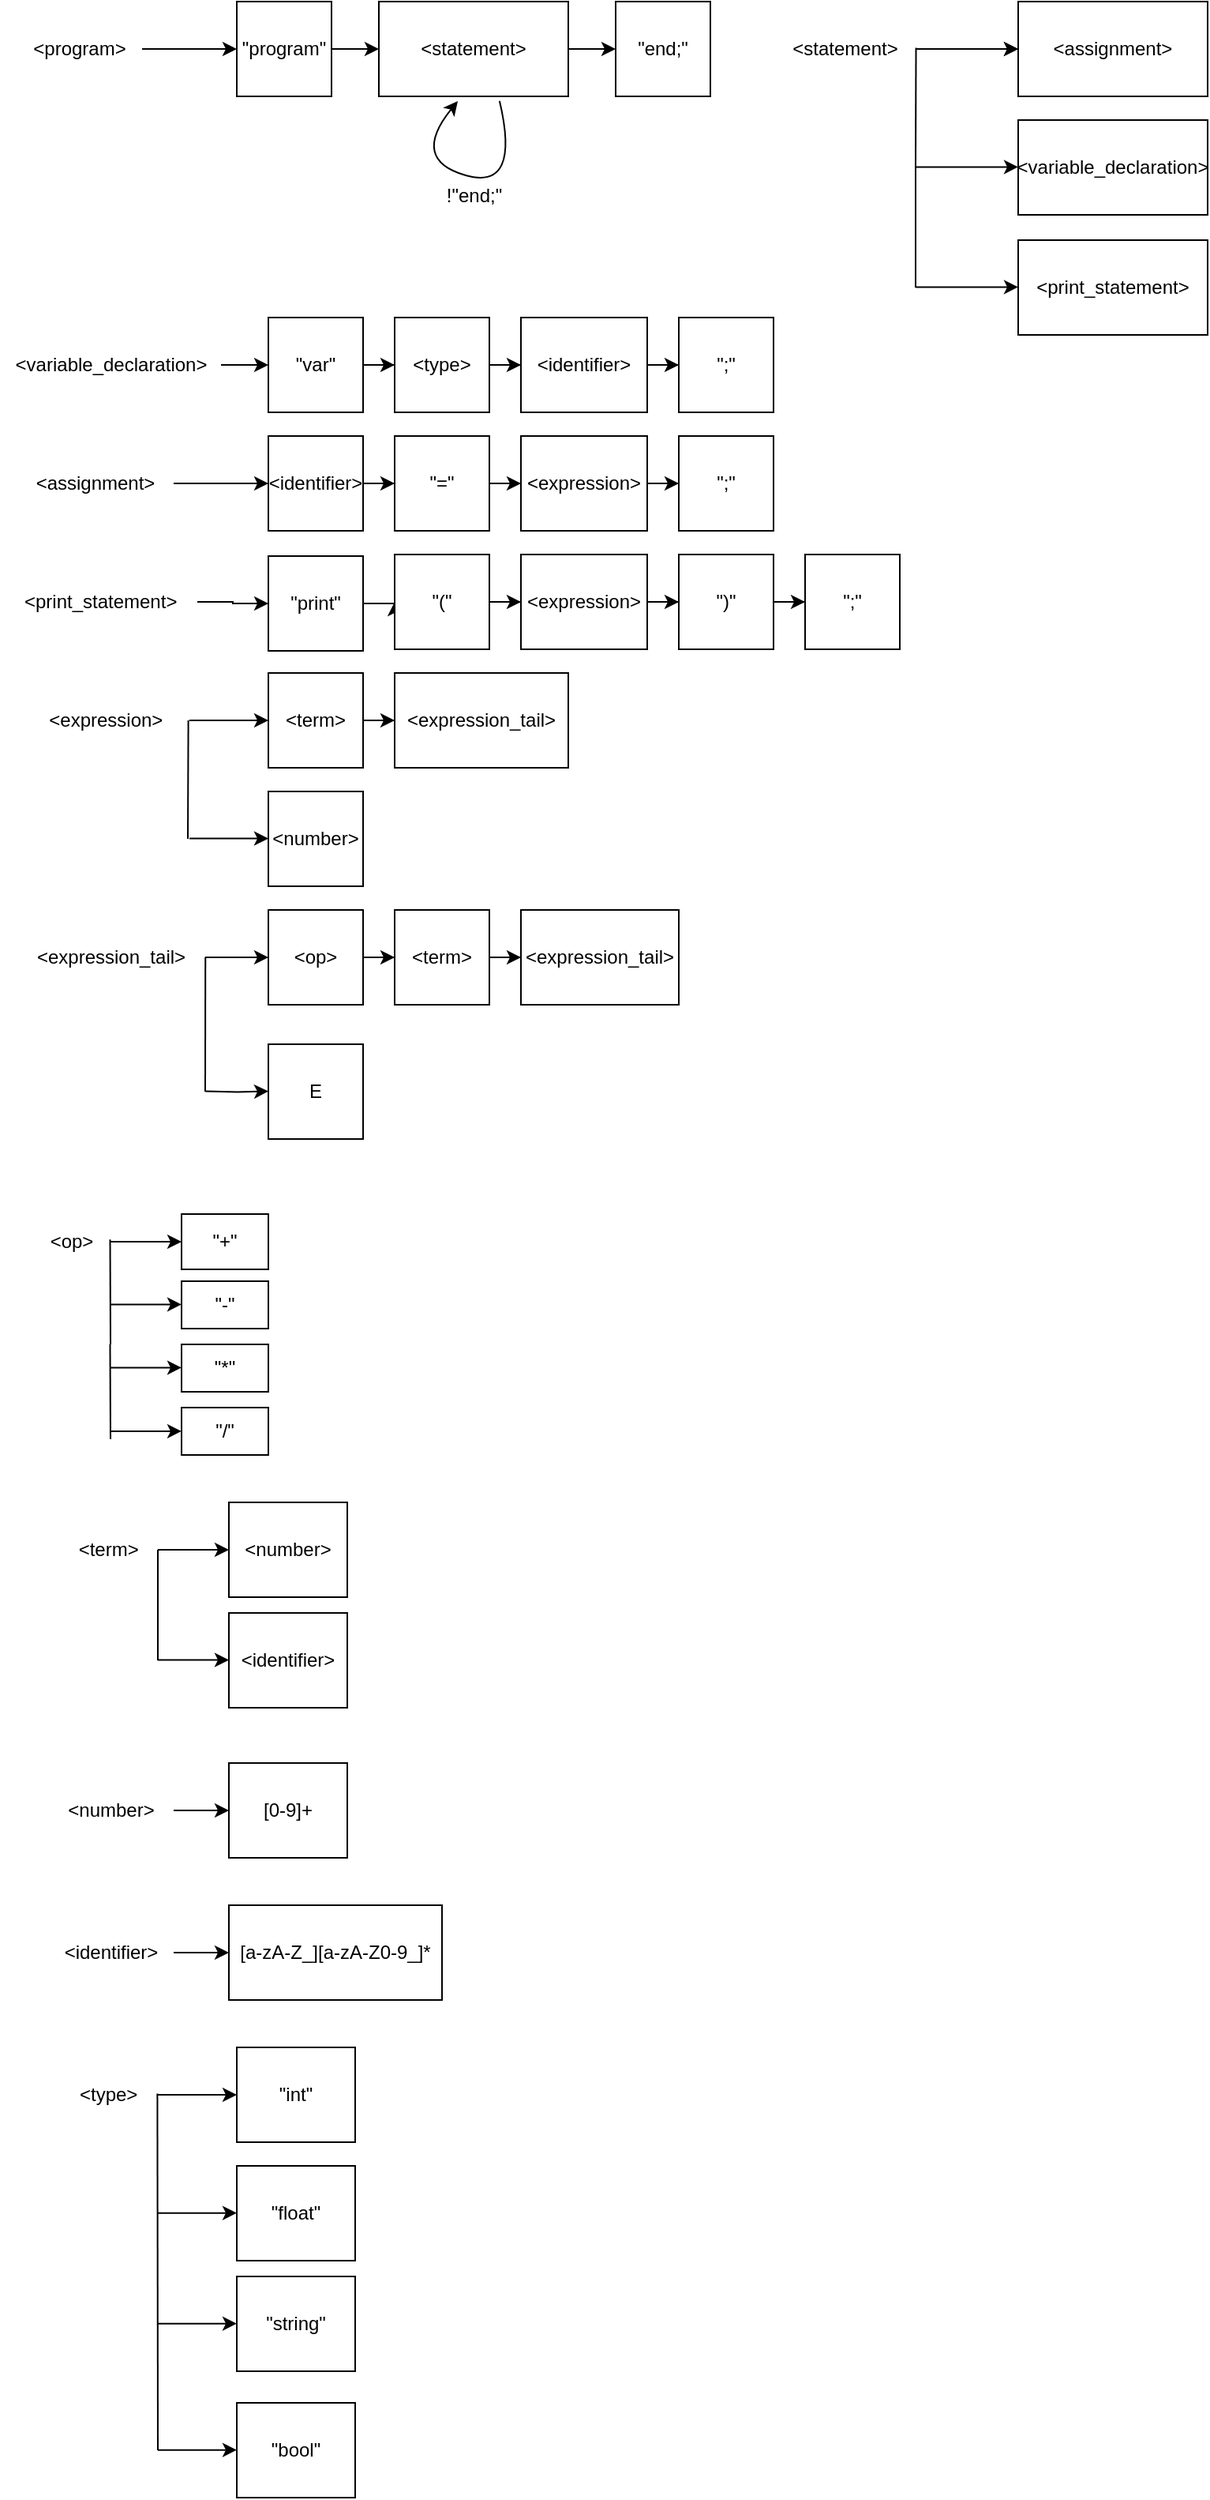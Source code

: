 <mxfile version="22.0.3" type="device">
  <diagram name="Page-1" id="C3P9w4WGBIDJ-o42MPhu">
    <mxGraphModel dx="538" dy="476" grid="1" gridSize="10" guides="1" tooltips="1" connect="1" arrows="1" fold="1" page="1" pageScale="1" pageWidth="850" pageHeight="1100" background="none" math="0" shadow="0">
      <root>
        <mxCell id="0" />
        <mxCell id="1" parent="0" />
        <mxCell id="cfODnZbU5t7s5hd3BN99-121" value="" style="edgeStyle=orthogonalEdgeStyle;rounded=0;orthogonalLoop=1;jettySize=auto;html=1;" parent="1" source="cfODnZbU5t7s5hd3BN99-122" target="cfODnZbU5t7s5hd3BN99-124" edge="1">
          <mxGeometry relative="1" as="geometry" />
        </mxCell>
        <mxCell id="cfODnZbU5t7s5hd3BN99-122" value="&amp;lt;program&amp;gt;" style="text;html=1;align=center;verticalAlign=middle;resizable=0;points=[];autosize=1;strokeColor=none;fillColor=none;" parent="1" vertex="1">
          <mxGeometry x="20" y="25" width="80" height="30" as="geometry" />
        </mxCell>
        <mxCell id="cfODnZbU5t7s5hd3BN99-123" value="" style="edgeStyle=orthogonalEdgeStyle;rounded=0;orthogonalLoop=1;jettySize=auto;html=1;" parent="1" source="cfODnZbU5t7s5hd3BN99-124" target="cfODnZbU5t7s5hd3BN99-126" edge="1">
          <mxGeometry relative="1" as="geometry" />
        </mxCell>
        <mxCell id="cfODnZbU5t7s5hd3BN99-124" value="&quot;program&quot;" style="whiteSpace=wrap;html=1;" parent="1" vertex="1">
          <mxGeometry x="160" y="10" width="60" height="60" as="geometry" />
        </mxCell>
        <mxCell id="cfODnZbU5t7s5hd3BN99-125" value="" style="edgeStyle=orthogonalEdgeStyle;rounded=0;orthogonalLoop=1;jettySize=auto;html=1;" parent="1" source="cfODnZbU5t7s5hd3BN99-126" target="cfODnZbU5t7s5hd3BN99-127" edge="1">
          <mxGeometry relative="1" as="geometry" />
        </mxCell>
        <mxCell id="cfODnZbU5t7s5hd3BN99-126" value="&amp;lt;statement&amp;gt;" style="whiteSpace=wrap;html=1;" parent="1" vertex="1">
          <mxGeometry x="250" y="10" width="120" height="60" as="geometry" />
        </mxCell>
        <mxCell id="cfODnZbU5t7s5hd3BN99-127" value="&quot;end;&quot;" style="whiteSpace=wrap;html=1;" parent="1" vertex="1">
          <mxGeometry x="400" y="10" width="60" height="60" as="geometry" />
        </mxCell>
        <mxCell id="cfODnZbU5t7s5hd3BN99-128" value="" style="edgeStyle=orthogonalEdgeStyle;rounded=0;orthogonalLoop=1;jettySize=auto;html=1;" parent="1" source="cfODnZbU5t7s5hd3BN99-130" target="cfODnZbU5t7s5hd3BN99-131" edge="1">
          <mxGeometry relative="1" as="geometry" />
        </mxCell>
        <mxCell id="cfODnZbU5t7s5hd3BN99-129" value="" style="edgeStyle=orthogonalEdgeStyle;rounded=0;orthogonalLoop=1;jettySize=auto;html=1;" parent="1" source="cfODnZbU5t7s5hd3BN99-130" target="cfODnZbU5t7s5hd3BN99-131" edge="1">
          <mxGeometry relative="1" as="geometry" />
        </mxCell>
        <mxCell id="cfODnZbU5t7s5hd3BN99-130" value="&amp;lt;statement&amp;gt;" style="text;html=1;align=center;verticalAlign=middle;resizable=0;points=[];autosize=1;strokeColor=none;fillColor=none;" parent="1" vertex="1">
          <mxGeometry x="500" y="25" width="90" height="30" as="geometry" />
        </mxCell>
        <mxCell id="cfODnZbU5t7s5hd3BN99-131" value="&amp;lt;assignment&amp;gt;" style="whiteSpace=wrap;html=1;" parent="1" vertex="1">
          <mxGeometry x="655" y="10" width="120" height="60" as="geometry" />
        </mxCell>
        <mxCell id="cfODnZbU5t7s5hd3BN99-132" value="" style="edgeStyle=orthogonalEdgeStyle;rounded=0;orthogonalLoop=1;jettySize=auto;html=1;" parent="1" edge="1">
          <mxGeometry relative="1" as="geometry">
            <mxPoint x="590" y="114.71" as="sourcePoint" />
            <mxPoint x="655" y="114.71" as="targetPoint" />
          </mxGeometry>
        </mxCell>
        <mxCell id="cfODnZbU5t7s5hd3BN99-133" value="" style="endArrow=none;html=1;rounded=0;entryX=1.003;entryY=0.476;entryDx=0;entryDy=0;entryPerimeter=0;" parent="1" target="cfODnZbU5t7s5hd3BN99-130" edge="1">
          <mxGeometry width="50" height="50" relative="1" as="geometry">
            <mxPoint x="590" y="115" as="sourcePoint" />
            <mxPoint x="615" y="55" as="targetPoint" />
          </mxGeometry>
        </mxCell>
        <mxCell id="cfODnZbU5t7s5hd3BN99-134" value="&amp;lt;variable_declaration&amp;gt;" style="whiteSpace=wrap;html=1;" parent="1" vertex="1">
          <mxGeometry x="655" y="85" width="120" height="60" as="geometry" />
        </mxCell>
        <mxCell id="cfODnZbU5t7s5hd3BN99-135" value="" style="edgeStyle=orthogonalEdgeStyle;rounded=0;orthogonalLoop=1;jettySize=auto;html=1;" parent="1" edge="1">
          <mxGeometry relative="1" as="geometry">
            <mxPoint x="590" y="190.71" as="sourcePoint" />
            <mxPoint x="655" y="190.71" as="targetPoint" />
          </mxGeometry>
        </mxCell>
        <mxCell id="cfODnZbU5t7s5hd3BN99-136" value="" style="endArrow=none;html=1;rounded=0;entryX=1.003;entryY=0.476;entryDx=0;entryDy=0;entryPerimeter=0;" parent="1" edge="1">
          <mxGeometry width="50" height="50" relative="1" as="geometry">
            <mxPoint x="590" y="191" as="sourcePoint" />
            <mxPoint x="590" y="115" as="targetPoint" />
          </mxGeometry>
        </mxCell>
        <mxCell id="cfODnZbU5t7s5hd3BN99-137" value="&amp;lt;print_statement&amp;gt;" style="whiteSpace=wrap;html=1;" parent="1" vertex="1">
          <mxGeometry x="655" y="161" width="120" height="60" as="geometry" />
        </mxCell>
        <mxCell id="cfODnZbU5t7s5hd3BN99-138" value="" style="edgeStyle=orthogonalEdgeStyle;rounded=0;orthogonalLoop=1;jettySize=auto;html=1;" parent="1" source="cfODnZbU5t7s5hd3BN99-139" target="cfODnZbU5t7s5hd3BN99-141" edge="1">
          <mxGeometry relative="1" as="geometry" />
        </mxCell>
        <mxCell id="cfODnZbU5t7s5hd3BN99-139" value="&amp;lt;variable_declaration&amp;gt;" style="text;html=1;align=center;verticalAlign=middle;resizable=0;points=[];autosize=1;strokeColor=none;fillColor=none;" parent="1" vertex="1">
          <mxGeometry x="10" y="225" width="140" height="30" as="geometry" />
        </mxCell>
        <mxCell id="cfODnZbU5t7s5hd3BN99-140" value="" style="edgeStyle=orthogonalEdgeStyle;rounded=0;orthogonalLoop=1;jettySize=auto;html=1;" parent="1" source="cfODnZbU5t7s5hd3BN99-141" target="cfODnZbU5t7s5hd3BN99-143" edge="1">
          <mxGeometry relative="1" as="geometry" />
        </mxCell>
        <mxCell id="cfODnZbU5t7s5hd3BN99-141" value="&quot;var&quot;" style="whiteSpace=wrap;html=1;" parent="1" vertex="1">
          <mxGeometry x="180" y="210" width="60" height="60" as="geometry" />
        </mxCell>
        <mxCell id="cfODnZbU5t7s5hd3BN99-142" value="" style="edgeStyle=orthogonalEdgeStyle;rounded=0;orthogonalLoop=1;jettySize=auto;html=1;" parent="1" source="cfODnZbU5t7s5hd3BN99-143" target="cfODnZbU5t7s5hd3BN99-145" edge="1">
          <mxGeometry relative="1" as="geometry" />
        </mxCell>
        <mxCell id="cfODnZbU5t7s5hd3BN99-143" value="&amp;lt;type&amp;gt;" style="whiteSpace=wrap;html=1;" parent="1" vertex="1">
          <mxGeometry x="260" y="210" width="60" height="60" as="geometry" />
        </mxCell>
        <mxCell id="cfODnZbU5t7s5hd3BN99-144" value="" style="edgeStyle=orthogonalEdgeStyle;rounded=0;orthogonalLoop=1;jettySize=auto;html=1;" parent="1" source="cfODnZbU5t7s5hd3BN99-145" target="cfODnZbU5t7s5hd3BN99-146" edge="1">
          <mxGeometry relative="1" as="geometry" />
        </mxCell>
        <mxCell id="cfODnZbU5t7s5hd3BN99-145" value="&amp;lt;identifier&amp;gt;" style="whiteSpace=wrap;html=1;" parent="1" vertex="1">
          <mxGeometry x="340" y="210" width="80" height="60" as="geometry" />
        </mxCell>
        <mxCell id="cfODnZbU5t7s5hd3BN99-146" value="&quot;;&quot;" style="whiteSpace=wrap;html=1;" parent="1" vertex="1">
          <mxGeometry x="440" y="210" width="60" height="60" as="geometry" />
        </mxCell>
        <mxCell id="cfODnZbU5t7s5hd3BN99-147" value="" style="edgeStyle=orthogonalEdgeStyle;rounded=0;orthogonalLoop=1;jettySize=auto;html=1;" parent="1" source="cfODnZbU5t7s5hd3BN99-148" target="cfODnZbU5t7s5hd3BN99-150" edge="1">
          <mxGeometry relative="1" as="geometry" />
        </mxCell>
        <mxCell id="cfODnZbU5t7s5hd3BN99-148" value="&amp;lt;assignment&amp;gt;" style="text;html=1;align=center;verticalAlign=middle;resizable=0;points=[];autosize=1;strokeColor=none;fillColor=none;" parent="1" vertex="1">
          <mxGeometry x="20" y="300" width="100" height="30" as="geometry" />
        </mxCell>
        <mxCell id="cfODnZbU5t7s5hd3BN99-149" value="" style="edgeStyle=orthogonalEdgeStyle;rounded=0;orthogonalLoop=1;jettySize=auto;html=1;" parent="1" source="cfODnZbU5t7s5hd3BN99-150" target="cfODnZbU5t7s5hd3BN99-152" edge="1">
          <mxGeometry relative="1" as="geometry" />
        </mxCell>
        <mxCell id="cfODnZbU5t7s5hd3BN99-150" value="&amp;lt;identifier&amp;gt;" style="whiteSpace=wrap;html=1;" parent="1" vertex="1">
          <mxGeometry x="180" y="285" width="60" height="60" as="geometry" />
        </mxCell>
        <mxCell id="cfODnZbU5t7s5hd3BN99-151" value="" style="edgeStyle=orthogonalEdgeStyle;rounded=0;orthogonalLoop=1;jettySize=auto;html=1;" parent="1" source="cfODnZbU5t7s5hd3BN99-152" target="cfODnZbU5t7s5hd3BN99-154" edge="1">
          <mxGeometry relative="1" as="geometry" />
        </mxCell>
        <mxCell id="cfODnZbU5t7s5hd3BN99-152" value="&quot;=&quot;" style="whiteSpace=wrap;html=1;" parent="1" vertex="1">
          <mxGeometry x="260" y="285" width="60" height="60" as="geometry" />
        </mxCell>
        <mxCell id="cfODnZbU5t7s5hd3BN99-153" value="" style="edgeStyle=orthogonalEdgeStyle;rounded=0;orthogonalLoop=1;jettySize=auto;html=1;" parent="1" source="cfODnZbU5t7s5hd3BN99-154" target="cfODnZbU5t7s5hd3BN99-155" edge="1">
          <mxGeometry relative="1" as="geometry" />
        </mxCell>
        <mxCell id="cfODnZbU5t7s5hd3BN99-154" value="&amp;lt;expression&amp;gt;" style="whiteSpace=wrap;html=1;" parent="1" vertex="1">
          <mxGeometry x="340" y="285" width="80" height="60" as="geometry" />
        </mxCell>
        <mxCell id="cfODnZbU5t7s5hd3BN99-155" value="&quot;;&quot;" style="whiteSpace=wrap;html=1;" parent="1" vertex="1">
          <mxGeometry x="440" y="285" width="60" height="60" as="geometry" />
        </mxCell>
        <mxCell id="cfODnZbU5t7s5hd3BN99-156" value="" style="edgeStyle=orthogonalEdgeStyle;rounded=0;orthogonalLoop=1;jettySize=auto;html=1;" parent="1" source="cfODnZbU5t7s5hd3BN99-157" target="cfODnZbU5t7s5hd3BN99-159" edge="1">
          <mxGeometry relative="1" as="geometry" />
        </mxCell>
        <mxCell id="cfODnZbU5t7s5hd3BN99-157" value="&amp;lt;print_statement&amp;gt;&amp;nbsp;" style="text;html=1;align=center;verticalAlign=middle;resizable=0;points=[];autosize=1;strokeColor=none;fillColor=none;" parent="1" vertex="1">
          <mxGeometry x="15" y="375" width="120" height="30" as="geometry" />
        </mxCell>
        <mxCell id="cfODnZbU5t7s5hd3BN99-158" value="" style="edgeStyle=orthogonalEdgeStyle;rounded=0;orthogonalLoop=1;jettySize=auto;html=1;" parent="1" source="cfODnZbU5t7s5hd3BN99-159" target="cfODnZbU5t7s5hd3BN99-161" edge="1">
          <mxGeometry relative="1" as="geometry" />
        </mxCell>
        <mxCell id="cfODnZbU5t7s5hd3BN99-159" value="&quot;print&quot;" style="whiteSpace=wrap;html=1;" parent="1" vertex="1">
          <mxGeometry x="180" y="361" width="60" height="60" as="geometry" />
        </mxCell>
        <mxCell id="cfODnZbU5t7s5hd3BN99-160" value="" style="edgeStyle=orthogonalEdgeStyle;rounded=0;orthogonalLoop=1;jettySize=auto;html=1;" parent="1" source="cfODnZbU5t7s5hd3BN99-161" target="cfODnZbU5t7s5hd3BN99-163" edge="1">
          <mxGeometry relative="1" as="geometry" />
        </mxCell>
        <mxCell id="cfODnZbU5t7s5hd3BN99-161" value="&quot;(&quot;" style="whiteSpace=wrap;html=1;" parent="1" vertex="1">
          <mxGeometry x="260" y="360" width="60" height="60" as="geometry" />
        </mxCell>
        <mxCell id="cfODnZbU5t7s5hd3BN99-162" value="" style="edgeStyle=orthogonalEdgeStyle;rounded=0;orthogonalLoop=1;jettySize=auto;html=1;" parent="1" source="cfODnZbU5t7s5hd3BN99-163" target="cfODnZbU5t7s5hd3BN99-165" edge="1">
          <mxGeometry relative="1" as="geometry" />
        </mxCell>
        <mxCell id="cfODnZbU5t7s5hd3BN99-163" value="&amp;lt;expression&amp;gt;" style="whiteSpace=wrap;html=1;" parent="1" vertex="1">
          <mxGeometry x="340" y="360" width="80" height="60" as="geometry" />
        </mxCell>
        <mxCell id="cfODnZbU5t7s5hd3BN99-164" value="" style="edgeStyle=orthogonalEdgeStyle;rounded=0;orthogonalLoop=1;jettySize=auto;html=1;" parent="1" source="cfODnZbU5t7s5hd3BN99-165" target="cfODnZbU5t7s5hd3BN99-166" edge="1">
          <mxGeometry relative="1" as="geometry" />
        </mxCell>
        <mxCell id="cfODnZbU5t7s5hd3BN99-165" value="&quot;)&quot;" style="whiteSpace=wrap;html=1;" parent="1" vertex="1">
          <mxGeometry x="440" y="360" width="60" height="60" as="geometry" />
        </mxCell>
        <mxCell id="cfODnZbU5t7s5hd3BN99-166" value="&quot;;&quot;" style="whiteSpace=wrap;html=1;" parent="1" vertex="1">
          <mxGeometry x="520" y="360" width="60" height="60" as="geometry" />
        </mxCell>
        <mxCell id="cfODnZbU5t7s5hd3BN99-169" value="" style="edgeStyle=orthogonalEdgeStyle;rounded=0;orthogonalLoop=1;jettySize=auto;html=1;" parent="1" source="cfODnZbU5t7s5hd3BN99-167" target="cfODnZbU5t7s5hd3BN99-168" edge="1">
          <mxGeometry relative="1" as="geometry" />
        </mxCell>
        <mxCell id="cfODnZbU5t7s5hd3BN99-167" value="&amp;lt;expression&amp;gt;&amp;nbsp;&amp;nbsp;" style="text;html=1;align=center;verticalAlign=middle;resizable=0;points=[];autosize=1;strokeColor=none;fillColor=none;" parent="1" vertex="1">
          <mxGeometry x="30" y="450" width="100" height="30" as="geometry" />
        </mxCell>
        <mxCell id="cfODnZbU5t7s5hd3BN99-171" value="" style="edgeStyle=orthogonalEdgeStyle;rounded=0;orthogonalLoop=1;jettySize=auto;html=1;" parent="1" source="cfODnZbU5t7s5hd3BN99-168" target="cfODnZbU5t7s5hd3BN99-170" edge="1">
          <mxGeometry relative="1" as="geometry" />
        </mxCell>
        <mxCell id="cfODnZbU5t7s5hd3BN99-168" value="&amp;lt;term&amp;gt;" style="whiteSpace=wrap;html=1;" parent="1" vertex="1">
          <mxGeometry x="180" y="435" width="60" height="60" as="geometry" />
        </mxCell>
        <mxCell id="cfODnZbU5t7s5hd3BN99-170" value="&amp;lt;expression_tail&amp;gt;" style="whiteSpace=wrap;html=1;" parent="1" vertex="1">
          <mxGeometry x="260" y="435" width="110" height="60" as="geometry" />
        </mxCell>
        <mxCell id="cfODnZbU5t7s5hd3BN99-174" value="" style="endArrow=none;html=1;rounded=0;entryX=0.993;entryY=0.498;entryDx=0;entryDy=0;entryPerimeter=0;" parent="1" target="cfODnZbU5t7s5hd3BN99-167" edge="1">
          <mxGeometry width="50" height="50" relative="1" as="geometry">
            <mxPoint x="129" y="540" as="sourcePoint" />
            <mxPoint x="130" y="470" as="targetPoint" />
          </mxGeometry>
        </mxCell>
        <mxCell id="cfODnZbU5t7s5hd3BN99-175" value="" style="edgeStyle=orthogonalEdgeStyle;rounded=0;orthogonalLoop=1;jettySize=auto;html=1;" parent="1" edge="1">
          <mxGeometry relative="1" as="geometry">
            <mxPoint x="130" y="539.8" as="sourcePoint" />
            <mxPoint x="180" y="539.8" as="targetPoint" />
          </mxGeometry>
        </mxCell>
        <mxCell id="cfODnZbU5t7s5hd3BN99-176" value="&amp;lt;number&amp;gt;" style="whiteSpace=wrap;html=1;" parent="1" vertex="1">
          <mxGeometry x="180" y="510" width="60" height="60" as="geometry" />
        </mxCell>
        <mxCell id="cfODnZbU5t7s5hd3BN99-180" value="" style="edgeStyle=orthogonalEdgeStyle;rounded=0;orthogonalLoop=1;jettySize=auto;html=1;" parent="1" source="cfODnZbU5t7s5hd3BN99-177" target="cfODnZbU5t7s5hd3BN99-179" edge="1">
          <mxGeometry relative="1" as="geometry" />
        </mxCell>
        <mxCell id="cfODnZbU5t7s5hd3BN99-177" value="&amp;lt;expression_tail&amp;gt;" style="text;html=1;align=center;verticalAlign=middle;resizable=0;points=[];autosize=1;strokeColor=none;fillColor=none;" parent="1" vertex="1">
          <mxGeometry x="20" y="600" width="120" height="30" as="geometry" />
        </mxCell>
        <mxCell id="cfODnZbU5t7s5hd3BN99-182" value="" style="edgeStyle=orthogonalEdgeStyle;rounded=0;orthogonalLoop=1;jettySize=auto;html=1;" parent="1" source="cfODnZbU5t7s5hd3BN99-179" target="cfODnZbU5t7s5hd3BN99-181" edge="1">
          <mxGeometry relative="1" as="geometry" />
        </mxCell>
        <mxCell id="cfODnZbU5t7s5hd3BN99-179" value="&amp;lt;op&amp;gt;" style="whiteSpace=wrap;html=1;" parent="1" vertex="1">
          <mxGeometry x="180" y="585" width="60" height="60" as="geometry" />
        </mxCell>
        <mxCell id="cfODnZbU5t7s5hd3BN99-184" value="" style="edgeStyle=orthogonalEdgeStyle;rounded=0;orthogonalLoop=1;jettySize=auto;html=1;" parent="1" source="cfODnZbU5t7s5hd3BN99-181" target="cfODnZbU5t7s5hd3BN99-183" edge="1">
          <mxGeometry relative="1" as="geometry" />
        </mxCell>
        <mxCell id="cfODnZbU5t7s5hd3BN99-181" value="&amp;lt;term&amp;gt;" style="whiteSpace=wrap;html=1;" parent="1" vertex="1">
          <mxGeometry x="260" y="585" width="60" height="60" as="geometry" />
        </mxCell>
        <mxCell id="cfODnZbU5t7s5hd3BN99-183" value="&amp;lt;expression_tail&amp;gt;" style="whiteSpace=wrap;html=1;" parent="1" vertex="1">
          <mxGeometry x="340" y="585" width="100" height="60" as="geometry" />
        </mxCell>
        <mxCell id="cfODnZbU5t7s5hd3BN99-185" value="" style="endArrow=none;html=1;rounded=0;entryX=1.001;entryY=0.496;entryDx=0;entryDy=0;entryPerimeter=0;" parent="1" target="cfODnZbU5t7s5hd3BN99-177" edge="1">
          <mxGeometry width="50" height="50" relative="1" as="geometry">
            <mxPoint x="140" y="700" as="sourcePoint" />
            <mxPoint x="140" y="620" as="targetPoint" />
          </mxGeometry>
        </mxCell>
        <mxCell id="cfODnZbU5t7s5hd3BN99-194" value="E" style="whiteSpace=wrap;html=1;" parent="1" vertex="1">
          <mxGeometry x="180" y="670" width="60" height="60" as="geometry" />
        </mxCell>
        <mxCell id="cfODnZbU5t7s5hd3BN99-257" value="" style="edgeStyle=orthogonalEdgeStyle;rounded=0;orthogonalLoop=1;jettySize=auto;html=1;" parent="1" edge="1">
          <mxGeometry relative="1" as="geometry">
            <mxPoint x="140" y="699.75" as="sourcePoint" />
            <mxPoint x="180" y="699.75" as="targetPoint" />
          </mxGeometry>
        </mxCell>
        <mxCell id="cfODnZbU5t7s5hd3BN99-304" value="" style="edgeStyle=orthogonalEdgeStyle;rounded=0;orthogonalLoop=1;jettySize=auto;html=1;" parent="1" source="cfODnZbU5t7s5hd3BN99-258" target="cfODnZbU5t7s5hd3BN99-303" edge="1">
          <mxGeometry relative="1" as="geometry" />
        </mxCell>
        <mxCell id="cfODnZbU5t7s5hd3BN99-258" value="&amp;lt;op&amp;gt;" style="text;html=1;align=center;verticalAlign=middle;resizable=0;points=[];autosize=1;strokeColor=none;fillColor=none;" parent="1" vertex="1">
          <mxGeometry x="30" y="780" width="50" height="30" as="geometry" />
        </mxCell>
        <mxCell id="cfODnZbU5t7s5hd3BN99-303" value="&quot;+&quot;" style="whiteSpace=wrap;html=1;" parent="1" vertex="1">
          <mxGeometry x="125" y="777.5" width="55" height="35" as="geometry" />
        </mxCell>
        <mxCell id="cfODnZbU5t7s5hd3BN99-305" value="" style="endArrow=none;html=1;rounded=0;entryX=0.995;entryY=0.456;entryDx=0;entryDy=0;entryPerimeter=0;" parent="1" target="cfODnZbU5t7s5hd3BN99-258" edge="1">
          <mxGeometry width="50" height="50" relative="1" as="geometry">
            <mxPoint x="80" y="860" as="sourcePoint" />
            <mxPoint x="80" y="800" as="targetPoint" />
          </mxGeometry>
        </mxCell>
        <mxCell id="cfODnZbU5t7s5hd3BN99-306" value="" style="edgeStyle=orthogonalEdgeStyle;rounded=0;orthogonalLoop=1;jettySize=auto;html=1;" parent="1" edge="1">
          <mxGeometry relative="1" as="geometry">
            <mxPoint x="80" y="834.74" as="sourcePoint" />
            <mxPoint x="125" y="834.74" as="targetPoint" />
          </mxGeometry>
        </mxCell>
        <mxCell id="cfODnZbU5t7s5hd3BN99-307" value="&quot;-&quot;" style="whiteSpace=wrap;html=1;" parent="1" vertex="1">
          <mxGeometry x="125" y="820" width="55" height="30" as="geometry" />
        </mxCell>
        <mxCell id="cfODnZbU5t7s5hd3BN99-308" value="" style="endArrow=none;html=1;rounded=0;entryX=0.995;entryY=0.456;entryDx=0;entryDy=0;entryPerimeter=0;" parent="1" edge="1">
          <mxGeometry width="50" height="50" relative="1" as="geometry">
            <mxPoint x="80" y="920" as="sourcePoint" />
            <mxPoint x="79.74" y="860" as="targetPoint" />
          </mxGeometry>
        </mxCell>
        <mxCell id="cfODnZbU5t7s5hd3BN99-310" value="" style="edgeStyle=orthogonalEdgeStyle;rounded=0;orthogonalLoop=1;jettySize=auto;html=1;" parent="1" edge="1">
          <mxGeometry relative="1" as="geometry">
            <mxPoint x="80" y="874.74" as="sourcePoint" />
            <mxPoint x="125" y="874.74" as="targetPoint" />
          </mxGeometry>
        </mxCell>
        <mxCell id="cfODnZbU5t7s5hd3BN99-311" value="&quot;*&quot;" style="whiteSpace=wrap;html=1;" parent="1" vertex="1">
          <mxGeometry x="125" y="860" width="55" height="30" as="geometry" />
        </mxCell>
        <mxCell id="cfODnZbU5t7s5hd3BN99-312" value="&quot;/&quot;" style="whiteSpace=wrap;html=1;" parent="1" vertex="1">
          <mxGeometry x="125" y="900" width="55" height="30" as="geometry" />
        </mxCell>
        <mxCell id="cfODnZbU5t7s5hd3BN99-313" value="" style="edgeStyle=orthogonalEdgeStyle;rounded=0;orthogonalLoop=1;jettySize=auto;html=1;" parent="1" edge="1">
          <mxGeometry relative="1" as="geometry">
            <mxPoint x="80" y="914.99" as="sourcePoint" />
            <mxPoint x="125" y="914.99" as="targetPoint" />
          </mxGeometry>
        </mxCell>
        <mxCell id="cfODnZbU5t7s5hd3BN99-314" value="" style="edgeStyle=orthogonalEdgeStyle;rounded=0;orthogonalLoop=1;jettySize=auto;html=1;" parent="1" source="cfODnZbU5t7s5hd3BN99-315" target="cfODnZbU5t7s5hd3BN99-316" edge="1">
          <mxGeometry relative="1" as="geometry" />
        </mxCell>
        <mxCell id="cfODnZbU5t7s5hd3BN99-315" value="&amp;lt;term&amp;gt;&amp;nbsp;" style="text;html=1;align=center;verticalAlign=middle;resizable=0;points=[];autosize=1;strokeColor=none;fillColor=none;" parent="1" vertex="1">
          <mxGeometry x="50" y="975" width="60" height="30" as="geometry" />
        </mxCell>
        <mxCell id="cfODnZbU5t7s5hd3BN99-316" value="&amp;lt;number&amp;gt;" style="whiteSpace=wrap;html=1;" parent="1" vertex="1">
          <mxGeometry x="155" y="960" width="75" height="60" as="geometry" />
        </mxCell>
        <mxCell id="cfODnZbU5t7s5hd3BN99-317" value="" style="endArrow=none;html=1;rounded=0;entryX=1.001;entryY=0.496;entryDx=0;entryDy=0;entryPerimeter=0;" parent="1" edge="1">
          <mxGeometry width="50" height="50" relative="1" as="geometry">
            <mxPoint x="110" y="1060" as="sourcePoint" />
            <mxPoint x="110" y="990" as="targetPoint" />
          </mxGeometry>
        </mxCell>
        <mxCell id="cfODnZbU5t7s5hd3BN99-318" value="" style="edgeStyle=orthogonalEdgeStyle;rounded=0;orthogonalLoop=1;jettySize=auto;html=1;" parent="1" edge="1">
          <mxGeometry relative="1" as="geometry">
            <mxPoint x="110" y="1059.76" as="sourcePoint" />
            <mxPoint x="155" y="1059.76" as="targetPoint" />
          </mxGeometry>
        </mxCell>
        <mxCell id="cfODnZbU5t7s5hd3BN99-319" value="&amp;lt;identifier&amp;gt;" style="whiteSpace=wrap;html=1;" parent="1" vertex="1">
          <mxGeometry x="155" y="1030" width="75" height="60" as="geometry" />
        </mxCell>
        <mxCell id="cfODnZbU5t7s5hd3BN99-320" value="" style="edgeStyle=orthogonalEdgeStyle;rounded=0;orthogonalLoop=1;jettySize=auto;html=1;" parent="1" source="cfODnZbU5t7s5hd3BN99-321" target="cfODnZbU5t7s5hd3BN99-322" edge="1">
          <mxGeometry relative="1" as="geometry" />
        </mxCell>
        <mxCell id="cfODnZbU5t7s5hd3BN99-321" value="&amp;lt;number&amp;gt;" style="text;html=1;align=center;verticalAlign=middle;resizable=0;points=[];autosize=1;strokeColor=none;fillColor=none;" parent="1" vertex="1">
          <mxGeometry x="40" y="1140" width="80" height="30" as="geometry" />
        </mxCell>
        <mxCell id="cfODnZbU5t7s5hd3BN99-322" value="[0-9]+" style="whiteSpace=wrap;html=1;" parent="1" vertex="1">
          <mxGeometry x="155" y="1125" width="75" height="60" as="geometry" />
        </mxCell>
        <mxCell id="cfODnZbU5t7s5hd3BN99-323" value="" style="edgeStyle=orthogonalEdgeStyle;rounded=0;orthogonalLoop=1;jettySize=auto;html=1;" parent="1" source="cfODnZbU5t7s5hd3BN99-324" target="cfODnZbU5t7s5hd3BN99-325" edge="1">
          <mxGeometry relative="1" as="geometry" />
        </mxCell>
        <mxCell id="cfODnZbU5t7s5hd3BN99-324" value="&amp;lt;identifier&amp;gt;" style="text;html=1;align=center;verticalAlign=middle;resizable=0;points=[];autosize=1;strokeColor=none;fillColor=none;" parent="1" vertex="1">
          <mxGeometry x="40" y="1230" width="80" height="30" as="geometry" />
        </mxCell>
        <mxCell id="cfODnZbU5t7s5hd3BN99-325" value="[a-zA-Z_][a-zA-Z0-9_]*" style="whiteSpace=wrap;html=1;" parent="1" vertex="1">
          <mxGeometry x="155" y="1215" width="135" height="60" as="geometry" />
        </mxCell>
        <mxCell id="cfODnZbU5t7s5hd3BN99-326" value="" style="edgeStyle=orthogonalEdgeStyle;rounded=0;orthogonalLoop=1;jettySize=auto;html=1;" parent="1" source="cfODnZbU5t7s5hd3BN99-327" edge="1">
          <mxGeometry relative="1" as="geometry">
            <mxPoint x="160" y="1335" as="targetPoint" />
          </mxGeometry>
        </mxCell>
        <mxCell id="cfODnZbU5t7s5hd3BN99-327" value="&amp;lt;type&amp;gt;&amp;nbsp;" style="text;html=1;align=center;verticalAlign=middle;resizable=0;points=[];autosize=1;strokeColor=none;fillColor=none;" parent="1" vertex="1">
          <mxGeometry x="50" y="1320" width="60" height="30" as="geometry" />
        </mxCell>
        <mxCell id="cfODnZbU5t7s5hd3BN99-328" value="&quot;int&quot;" style="whiteSpace=wrap;html=1;" parent="1" vertex="1">
          <mxGeometry x="160" y="1305" width="75" height="60" as="geometry" />
        </mxCell>
        <mxCell id="cfODnZbU5t7s5hd3BN99-329" value="&quot;float&quot;" style="whiteSpace=wrap;html=1;" parent="1" vertex="1">
          <mxGeometry x="160" y="1380" width="75" height="60" as="geometry" />
        </mxCell>
        <mxCell id="cfODnZbU5t7s5hd3BN99-330" value="&quot;string&quot;" style="whiteSpace=wrap;html=1;" parent="1" vertex="1">
          <mxGeometry x="160" y="1450" width="75" height="60" as="geometry" />
        </mxCell>
        <mxCell id="cfODnZbU5t7s5hd3BN99-331" value="&quot;bool&quot;" style="whiteSpace=wrap;html=1;" parent="1" vertex="1">
          <mxGeometry x="160" y="1530" width="75" height="60" as="geometry" />
        </mxCell>
        <mxCell id="cfODnZbU5t7s5hd3BN99-332" value="" style="endArrow=none;html=1;rounded=0;entryX=0.995;entryY=0.473;entryDx=0;entryDy=0;entryPerimeter=0;" parent="1" target="cfODnZbU5t7s5hd3BN99-327" edge="1">
          <mxGeometry width="50" height="50" relative="1" as="geometry">
            <mxPoint x="110" y="1560" as="sourcePoint" />
            <mxPoint x="110" y="1340" as="targetPoint" />
          </mxGeometry>
        </mxCell>
        <mxCell id="cfODnZbU5t7s5hd3BN99-333" value="" style="edgeStyle=orthogonalEdgeStyle;rounded=0;orthogonalLoop=1;jettySize=auto;html=1;" parent="1" edge="1">
          <mxGeometry relative="1" as="geometry">
            <mxPoint x="110" y="1409.82" as="sourcePoint" />
            <mxPoint x="160" y="1409.82" as="targetPoint" />
          </mxGeometry>
        </mxCell>
        <mxCell id="cfODnZbU5t7s5hd3BN99-334" value="" style="edgeStyle=orthogonalEdgeStyle;rounded=0;orthogonalLoop=1;jettySize=auto;html=1;" parent="1" edge="1">
          <mxGeometry relative="1" as="geometry">
            <mxPoint x="110" y="1479.82" as="sourcePoint" />
            <mxPoint x="160" y="1479.82" as="targetPoint" />
          </mxGeometry>
        </mxCell>
        <mxCell id="cfODnZbU5t7s5hd3BN99-335" value="" style="edgeStyle=orthogonalEdgeStyle;rounded=0;orthogonalLoop=1;jettySize=auto;html=1;" parent="1" edge="1">
          <mxGeometry relative="1" as="geometry">
            <mxPoint x="110" y="1559.82" as="sourcePoint" />
            <mxPoint x="160" y="1559.82" as="targetPoint" />
          </mxGeometry>
        </mxCell>
        <mxCell id="4Mapr_jL1FbzRiM9dIUi-1" value="" style="curved=1;endArrow=classic;html=1;rounded=0;exitX=0.637;exitY=1.048;exitDx=0;exitDy=0;exitPerimeter=0;" parent="1" source="cfODnZbU5t7s5hd3BN99-126" edge="1">
          <mxGeometry width="50" height="50" relative="1" as="geometry">
            <mxPoint x="274.16" y="115.6" as="sourcePoint" />
            <mxPoint x="300" y="73" as="targetPoint" />
            <Array as="points">
              <mxPoint x="340" y="130" />
              <mxPoint x="270" y="110" />
            </Array>
          </mxGeometry>
        </mxCell>
        <mxCell id="laIkWZTFO6M5BWvUKMt--1" value="!&quot;end;&quot;" style="text;html=1;align=center;verticalAlign=middle;resizable=0;points=[];autosize=1;strokeColor=none;fillColor=none;" vertex="1" parent="1">
          <mxGeometry x="280" y="118" width="60" height="30" as="geometry" />
        </mxCell>
      </root>
    </mxGraphModel>
  </diagram>
</mxfile>
